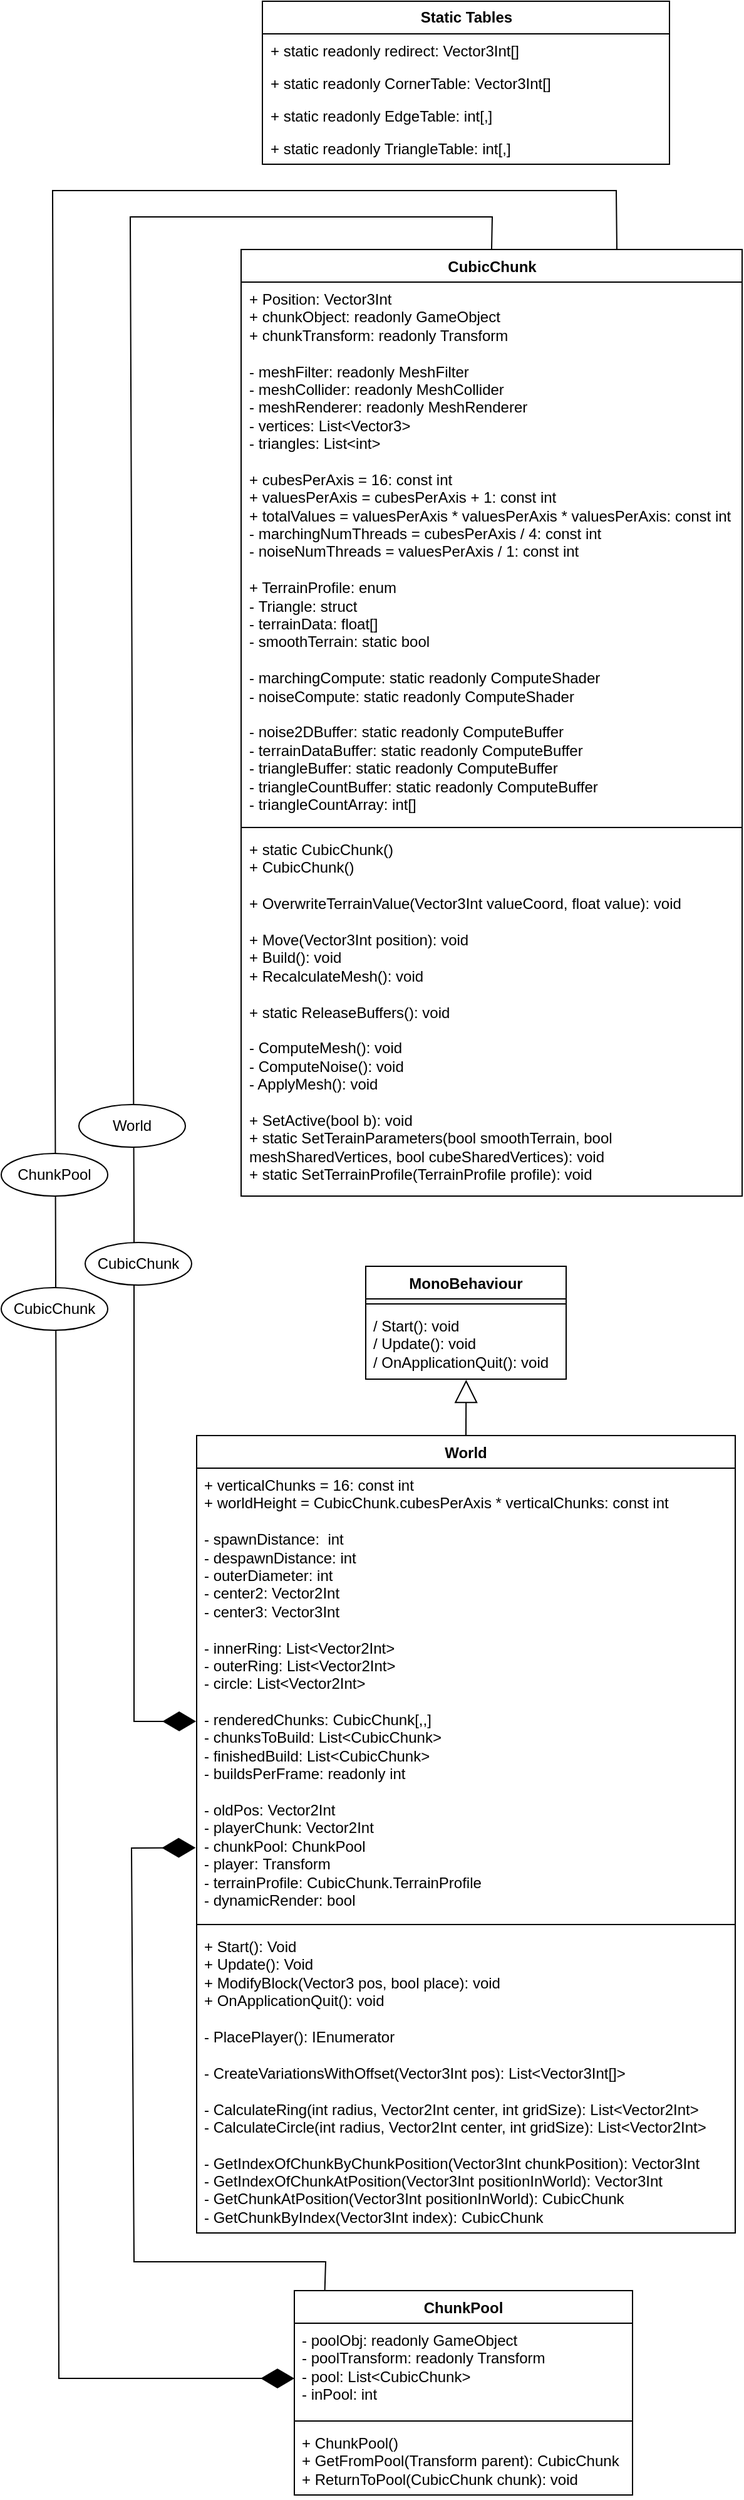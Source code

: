 <mxfile version="24.7.8">
  <diagram name="Page-1" id="7AZ2iGGMSTfgzpmB2fW4">
    <mxGraphModel dx="3585" dy="3282" grid="0" gridSize="10" guides="1" tooltips="1" connect="1" arrows="1" fold="1" page="1" pageScale="1" pageWidth="827" pageHeight="1169" math="0" shadow="0">
      <root>
        <mxCell id="0" />
        <mxCell id="1" parent="0" />
        <mxCell id="fkbyZMpydI6FCDIi1KVa-1" value="MonoBehaviour" style="swimlane;fontStyle=1;align=center;verticalAlign=top;childLayout=stackLayout;horizontal=1;startSize=26;horizontalStack=0;resizeParent=1;resizeParentMax=0;resizeLast=0;collapsible=1;marginBottom=0;whiteSpace=wrap;html=1;fontSize=12;" parent="1" vertex="1">
          <mxGeometry x="520" y="43" width="160" height="90" as="geometry" />
        </mxCell>
        <mxCell id="fkbyZMpydI6FCDIi1KVa-3" value="" style="line;strokeWidth=1;fillColor=none;align=left;verticalAlign=middle;spacingTop=-1;spacingLeft=3;spacingRight=3;rotatable=0;labelPosition=right;points=[];portConstraint=eastwest;strokeColor=inherit;fontSize=12;" parent="fkbyZMpydI6FCDIi1KVa-1" vertex="1">
          <mxGeometry y="26" width="160" height="8" as="geometry" />
        </mxCell>
        <mxCell id="fkbyZMpydI6FCDIi1KVa-4" value="/ Start(): void&lt;div style=&quot;font-size: 12px;&quot;&gt;/ Update(): void&lt;br style=&quot;font-size: 12px;&quot;&gt;&lt;/div&gt;&lt;div style=&quot;font-size: 12px;&quot;&gt;/&amp;nbsp;OnApplicationQuit(): void&lt;/div&gt;" style="text;strokeColor=none;fillColor=none;align=left;verticalAlign=top;spacingLeft=4;spacingRight=4;overflow=hidden;rotatable=0;points=[[0,0.5],[1,0.5]];portConstraint=eastwest;whiteSpace=wrap;html=1;fontSize=12;" parent="fkbyZMpydI6FCDIi1KVa-1" vertex="1">
          <mxGeometry y="34" width="160" height="56" as="geometry" />
        </mxCell>
        <mxCell id="fkbyZMpydI6FCDIi1KVa-8" value="" style="endArrow=block;endSize=16;endFill=0;html=1;rounded=0;exitX=0.5;exitY=0;exitDx=0;exitDy=0;entryX=0.501;entryY=1.009;entryDx=0;entryDy=0;entryPerimeter=0;fontSize=12;" parent="1" source="fkbyZMpydI6FCDIi1KVa-9" target="fkbyZMpydI6FCDIi1KVa-4" edge="1">
          <mxGeometry width="160" relative="1" as="geometry">
            <mxPoint x="328" y="187" as="sourcePoint" />
            <mxPoint x="478" y="157" as="targetPoint" />
          </mxGeometry>
        </mxCell>
        <mxCell id="fkbyZMpydI6FCDIi1KVa-9" value="World" style="swimlane;fontStyle=1;align=center;verticalAlign=top;childLayout=stackLayout;horizontal=1;startSize=26;horizontalStack=0;resizeParent=1;resizeParentMax=0;resizeLast=0;collapsible=1;marginBottom=0;whiteSpace=wrap;html=1;fontSize=12;" parent="1" vertex="1">
          <mxGeometry x="385" y="178" width="430" height="636" as="geometry" />
        </mxCell>
        <mxCell id="fkbyZMpydI6FCDIi1KVa-10" value="&lt;div style=&quot;font-size: 12px;&quot;&gt;+ verticalChunks = 16:&amp;nbsp;&lt;span style=&quot;background-color: initial; font-size: 12px;&quot;&gt;const int&lt;/span&gt;&lt;/div&gt;&lt;div style=&quot;font-size: 12px;&quot;&gt;+ worldHeight = CubicChunk.cubesPerAxis * verticalChunks:&amp;nbsp;&lt;span style=&quot;background-color: initial; font-size: 12px;&quot;&gt;const int&lt;/span&gt;&lt;/div&gt;&lt;div style=&quot;font-size: 12px;&quot;&gt;&lt;span style=&quot;background-color: initial; font-size: 12px;&quot;&gt;&lt;br style=&quot;font-size: 12px;&quot;&gt;&lt;/span&gt;&lt;/div&gt;&lt;div style=&quot;font-size: 12px;&quot;&gt;&lt;span style=&quot;background-color: initial; font-size: 12px;&quot;&gt;- spawnDistance:&amp;nbsp;&lt;/span&gt;&lt;span style=&quot;background-color: initial; font-size: 12px;&quot;&gt;&amp;nbsp;&lt;/span&gt;&lt;span style=&quot;background-color: initial; font-size: 12px;&quot;&gt;int&lt;/span&gt;&lt;/div&gt;&lt;div style=&quot;font-size: 12px;&quot;&gt;&lt;span style=&quot;background-color: initial; font-size: 12px;&quot;&gt;&lt;div style=&quot;font-size: 12px;&quot;&gt;- despawnDistance: int&lt;/div&gt;&lt;div style=&quot;font-size: 12px;&quot;&gt;- outerDiameter: int&lt;/div&gt;&lt;div style=&quot;font-size: 12px;&quot;&gt;- center2: Vector2Int&lt;/div&gt;&lt;div style=&quot;font-size: 12px;&quot;&gt;- center3: Vector3Int&lt;/div&gt;&lt;div style=&quot;font-size: 12px;&quot;&gt;&lt;br style=&quot;font-size: 12px;&quot;&gt;&lt;/div&gt;&lt;div style=&quot;font-size: 12px;&quot;&gt;- innerRing:&amp;nbsp;&lt;span style=&quot;background-color: initial; font-size: 12px;&quot;&gt;List&amp;lt;Vector2Int&amp;gt;&lt;/span&gt;&lt;/div&gt;&lt;/span&gt;&lt;span style=&quot;background-color: initial; font-size: 12px;&quot;&gt;&lt;div style=&quot;font-size: 12px;&quot;&gt;- outerRing:&amp;nbsp;&lt;span style=&quot;background-color: initial; font-size: 12px;&quot;&gt;List&amp;lt;Vector2Int&amp;gt;&lt;/span&gt;&lt;/div&gt;&lt;/span&gt;&lt;span style=&quot;background-color: initial; font-size: 12px;&quot;&gt;&lt;div style=&quot;font-size: 12px;&quot;&gt;- circle:&amp;nbsp;&lt;span style=&quot;background-color: initial; font-size: 12px;&quot;&gt;List&amp;lt;Vector2Int&amp;gt;&lt;/span&gt;&lt;/div&gt;&lt;/span&gt;&lt;span style=&quot;background-color: initial; font-size: 12px;&quot;&gt;&lt;div style=&quot;font-size: 12px;&quot;&gt;&lt;br style=&quot;font-size: 12px;&quot;&gt;&lt;/div&gt;&lt;div style=&quot;font-size: 12px;&quot;&gt;- renderedChunks:&amp;nbsp;&lt;span style=&quot;background-color: initial; font-size: 12px;&quot;&gt;CubicChunk[,,]&lt;/span&gt;&lt;/div&gt;&lt;/span&gt;&lt;span style=&quot;background-color: initial; font-size: 12px;&quot;&gt;&lt;div style=&quot;font-size: 12px;&quot;&gt;- chunksToBuild:&amp;nbsp;&lt;span style=&quot;background-color: initial; font-size: 12px;&quot;&gt;List&amp;lt;CubicChunk&amp;gt;&lt;/span&gt;&lt;/div&gt;&lt;/span&gt;&lt;span style=&quot;background-color: initial; font-size: 12px;&quot;&gt;&lt;div style=&quot;font-size: 12px;&quot;&gt;- finishedBuild:&amp;nbsp;&lt;span style=&quot;background-color: initial; font-size: 12px;&quot;&gt;List&amp;lt;CubicChunk&amp;gt;&lt;/span&gt;&lt;/div&gt;&lt;/span&gt;&lt;span style=&quot;background-color: initial; font-size: 12px;&quot;&gt;&lt;div style=&quot;font-size: 12px;&quot;&gt;- buildsPerFrame:&amp;nbsp;&lt;span style=&quot;background-color: initial; font-size: 12px;&quot;&gt;readonly int&lt;/span&gt;&lt;/div&gt;&lt;div style=&quot;font-size: 12px;&quot;&gt;&lt;span style=&quot;background-color: initial; font-size: 12px;&quot;&gt;&lt;br&gt;&lt;/span&gt;&lt;/div&gt;&lt;/span&gt;&lt;span style=&quot;background-color: initial; font-size: 12px;&quot;&gt;&lt;div style=&quot;font-size: 12px;&quot;&gt;- oldPos:&amp;nbsp;&lt;span style=&quot;background-color: initial; font-size: 12px;&quot;&gt;Vector2Int&lt;/span&gt;&lt;span style=&quot;background-color: initial; font-size: 12px;&quot;&gt;&amp;nbsp;&lt;/span&gt;&lt;/div&gt;&lt;/span&gt;&lt;span style=&quot;background-color: initial; font-size: 12px;&quot;&gt;&lt;div style=&quot;font-size: 12px;&quot;&gt;- playerChunk:&amp;nbsp;&lt;span style=&quot;background-color: initial; font-size: 12px;&quot;&gt;Vector2Int&lt;/span&gt;&lt;span style=&quot;background-color: initial; font-size: 12px;&quot;&gt;&amp;nbsp;&lt;/span&gt;&lt;/div&gt;&lt;/span&gt;&lt;span style=&quot;background-color: initial; font-size: 12px;&quot;&gt;&lt;div style=&quot;font-size: 12px;&quot;&gt;- chunkPool:&amp;nbsp;&lt;span style=&quot;background-color: initial; font-size: 12px;&quot;&gt;ChunkPool&lt;/span&gt;&lt;span style=&quot;background-color: initial; font-size: 12px;&quot;&gt;&amp;nbsp;&lt;/span&gt;&lt;/div&gt;&lt;/span&gt;&lt;span style=&quot;background-color: initial; font-size: 12px;&quot;&gt;&lt;div style=&quot;font-size: 12px;&quot;&gt;&lt;span style=&quot;background-color: initial; font-size: 12px;&quot;&gt;- player:&amp;nbsp;&lt;/span&gt;&lt;span style=&quot;background-color: initial; font-size: 12px;&quot;&gt;Transform&lt;/span&gt;&lt;span style=&quot;background-color: initial; font-size: 12px;&quot;&gt;&amp;nbsp;&lt;/span&gt;&lt;/div&gt;&lt;/span&gt;&lt;span style=&quot;background-color: initial; font-size: 12px;&quot;&gt;&lt;div style=&quot;font-size: 12px;&quot;&gt;&lt;span style=&quot;background-color: initial; font-size: 12px;&quot;&gt;- terrainProfile:&amp;nbsp;&lt;/span&gt;&lt;span style=&quot;background-color: initial; font-size: 12px;&quot;&gt;CubicChunk.TerrainProfile&lt;/span&gt;&lt;/div&gt;&lt;/span&gt;&lt;span style=&quot;background-color: initial; font-size: 12px;&quot;&gt;&lt;div style=&quot;font-size: 12px;&quot;&gt;- dynamicRender:&amp;nbsp;&lt;span style=&quot;background-color: initial; font-size: 12px;&quot;&gt;bool&lt;/span&gt;&lt;span style=&quot;background-color: initial; font-size: 12px;&quot;&gt;&amp;nbsp;&lt;/span&gt;&lt;/div&gt;&lt;/span&gt;&lt;/div&gt;" style="text;strokeColor=none;fillColor=none;align=left;verticalAlign=top;spacingLeft=4;spacingRight=4;overflow=hidden;rotatable=0;points=[[0,0.5],[1,0.5]];portConstraint=eastwest;whiteSpace=wrap;html=1;fontSize=12;" parent="fkbyZMpydI6FCDIi1KVa-9" vertex="1">
          <mxGeometry y="26" width="430" height="360" as="geometry" />
        </mxCell>
        <mxCell id="fkbyZMpydI6FCDIi1KVa-11" value="" style="line;strokeWidth=1;fillColor=none;align=left;verticalAlign=middle;spacingTop=-1;spacingLeft=3;spacingRight=3;rotatable=0;labelPosition=right;points=[];portConstraint=eastwest;strokeColor=inherit;fontSize=12;" parent="fkbyZMpydI6FCDIi1KVa-9" vertex="1">
          <mxGeometry y="386" width="430" height="8" as="geometry" />
        </mxCell>
        <mxCell id="fkbyZMpydI6FCDIi1KVa-12" value="+ Start(): Void&lt;div style=&quot;font-size: 12px;&quot;&gt;+&amp;nbsp;&lt;span style=&quot;background-color: initial; font-size: 12px;&quot;&gt;Update(): Void&lt;/span&gt;&lt;/div&gt;&lt;div style=&quot;font-size: 12px;&quot;&gt;&lt;span style=&quot;background-color: initial; font-size: 12px;&quot;&gt;+ ModifyBlock(&lt;/span&gt;&lt;span style=&quot;background-color: initial; font-size: 12px;&quot;&gt;Vector3 pos, bool place&lt;/span&gt;&lt;span style=&quot;background-color: initial; font-size: 12px;&quot;&gt;):&amp;nbsp;&lt;/span&gt;&lt;span style=&quot;background-color: initial; font-size: 12px;&quot;&gt;void&lt;/span&gt;&lt;span style=&quot;background-color: initial; font-size: 12px;&quot;&gt;&amp;nbsp;&lt;/span&gt;&lt;/div&gt;&lt;div style=&quot;font-size: 12px;&quot;&gt;&lt;span style=&quot;background-color: initial; font-size: 12px;&quot;&gt;+&amp;nbsp;&lt;/span&gt;&lt;span style=&quot;background-color: initial; font-size: 12px;&quot;&gt;OnApplicationQuit(): void&lt;/span&gt;&lt;/div&gt;&lt;div style=&quot;font-size: 12px;&quot;&gt;&lt;span style=&quot;background-color: initial; font-size: 12px;&quot;&gt;&lt;br style=&quot;font-size: 12px;&quot;&gt;&lt;/span&gt;&lt;/div&gt;&lt;div style=&quot;font-size: 12px;&quot;&gt;&lt;span style=&quot;background-color: initial; font-size: 12px;&quot;&gt;-&amp;nbsp;&lt;/span&gt;&lt;span style=&quot;background-color: initial; font-size: 12px;&quot;&gt;PlacePlayer():&amp;nbsp;&lt;/span&gt;&lt;span style=&quot;background-color: initial; font-size: 12px;&quot;&gt;IEnumerator&lt;/span&gt;&lt;/div&gt;&lt;div style=&quot;font-size: 12px;&quot;&gt;&lt;span style=&quot;background-color: initial; font-size: 12px;&quot;&gt;&lt;br style=&quot;font-size: 12px;&quot;&gt;&lt;/span&gt;&lt;/div&gt;&lt;div style=&quot;font-size: 12px;&quot;&gt;&lt;span style=&quot;background-color: initial; font-size: 12px;&quot;&gt;-&lt;/span&gt;&lt;span style=&quot;background-color: initial; font-size: 12px;&quot;&gt;&amp;nbsp;CreateVariationsWithOffset(Vector3Int pos):&amp;nbsp;&lt;/span&gt;&lt;span style=&quot;background-color: initial; font-size: 12px;&quot;&gt;List&amp;lt;Vector3Int[]&amp;gt;&lt;/span&gt;&lt;/div&gt;&lt;div style=&quot;font-size: 12px;&quot;&gt;&lt;span style=&quot;background-color: initial; font-size: 12px;&quot;&gt;&lt;br style=&quot;font-size: 12px;&quot;&gt;&lt;/span&gt;&lt;/div&gt;&lt;div style=&quot;font-size: 12px;&quot;&gt;&lt;span style=&quot;background-color: initial; font-size: 12px;&quot;&gt;-&lt;/span&gt;&lt;span style=&quot;background-color: initial; font-size: 12px;&quot;&gt;&amp;nbsp;CalculateRing(int radius, Vector2Int center, int gridSize):&amp;nbsp;&lt;/span&gt;&lt;span style=&quot;background-color: initial; font-size: 12px;&quot;&gt;List&amp;lt;Vector2Int&amp;gt;&lt;/span&gt;&lt;/div&gt;&lt;div style=&quot;font-size: 12px;&quot;&gt;&lt;span style=&quot;background-color: initial; font-size: 12px;&quot;&gt;-&lt;/span&gt;&lt;span style=&quot;background-color: initial; font-size: 12px;&quot;&gt;&amp;nbsp;CalculateCircle(int radius, Vector2Int center, int gridSize):&amp;nbsp;&lt;/span&gt;&lt;span style=&quot;background-color: initial; font-size: 12px;&quot;&gt;List&amp;lt;Vector2Int&amp;gt;&lt;/span&gt;&lt;/div&gt;&lt;div style=&quot;font-size: 12px;&quot;&gt;&lt;span style=&quot;background-color: initial; font-size: 12px;&quot;&gt;&lt;br style=&quot;font-size: 12px;&quot;&gt;&lt;/span&gt;&lt;/div&gt;&lt;div style=&quot;font-size: 12px;&quot;&gt;&lt;span style=&quot;background-color: initial; font-size: 12px;&quot;&gt;-&lt;/span&gt;&lt;span style=&quot;background-color: initial; font-size: 12px;&quot;&gt;&amp;nbsp;GetIndexOfChunkByChunkPosition(Vector3Int chunkPosition):&amp;nbsp;&lt;/span&gt;&lt;span style=&quot;background-color: initial; font-size: 12px;&quot;&gt;Vector3Int&lt;/span&gt;&lt;/div&gt;&lt;div style=&quot;font-size: 12px;&quot;&gt;- GetIndexOfChunkAtPosition(Vector3Int positionInWorld):&amp;nbsp;&lt;span style=&quot;background-color: initial; font-size: 12px;&quot;&gt;Vector3Int&lt;/span&gt;&lt;/div&gt;&lt;div style=&quot;font-size: 12px;&quot;&gt;- GetChunkAtPosition(Vector3Int positionInWorld):&amp;nbsp;&lt;span style=&quot;background-color: initial; font-size: 12px;&quot;&gt;CubicChunk&lt;/span&gt;&lt;/div&gt;&lt;div style=&quot;font-size: 12px;&quot;&gt;- GetChunkByIndex(Vector3Int index):&amp;nbsp;&lt;span style=&quot;background-color: initial; font-size: 12px;&quot;&gt;CubicChunk&lt;/span&gt;&lt;/div&gt;&lt;div style=&quot;font-size: 12px;&quot;&gt;&lt;br style=&quot;font-size: 12px;&quot;&gt;&lt;/div&gt;&lt;div style=&quot;font-size: 12px;&quot;&gt;&lt;br style=&quot;font-size: 12px;&quot;&gt;&lt;/div&gt;" style="text;strokeColor=none;fillColor=none;align=left;verticalAlign=top;spacingLeft=4;spacingRight=4;overflow=hidden;rotatable=0;points=[[0,0.5],[1,0.5]];portConstraint=eastwest;whiteSpace=wrap;html=1;fontSize=12;" parent="fkbyZMpydI6FCDIi1KVa-9" vertex="1">
          <mxGeometry y="394" width="430" height="242" as="geometry" />
        </mxCell>
        <mxCell id="fkbyZMpydI6FCDIi1KVa-13" value="CubicChunk" style="swimlane;fontStyle=1;align=center;verticalAlign=top;childLayout=stackLayout;horizontal=1;startSize=26;horizontalStack=0;resizeParent=1;resizeParentMax=0;resizeLast=0;collapsible=1;marginBottom=0;whiteSpace=wrap;html=1;fontSize=12;" parent="1" vertex="1">
          <mxGeometry x="420.5" y="-768" width="400" height="755" as="geometry" />
        </mxCell>
        <mxCell id="fkbyZMpydI6FCDIi1KVa-14" value="&lt;div style=&quot;font-size: 12px;&quot;&gt;&lt;span style=&quot;background-color: initial; font-size: 12px;&quot;&gt;+ Position:&amp;nbsp;&lt;/span&gt;&lt;span style=&quot;background-color: initial; font-size: 12px;&quot;&gt;Vector3Int&lt;/span&gt;&lt;span style=&quot;background-color: initial; font-size: 12px;&quot;&gt;&amp;nbsp;&lt;/span&gt;&lt;br style=&quot;font-size: 12px;&quot;&gt;&lt;/div&gt;&lt;div style=&quot;font-size: 12px;&quot;&gt;+ chunkObject:&amp;nbsp;&lt;span style=&quot;background-color: initial; font-size: 12px;&quot;&gt;readonly GameObject&lt;/span&gt;&lt;/div&gt;&lt;div style=&quot;font-size: 12px;&quot;&gt;+ chunkTransform:&amp;nbsp;&lt;span style=&quot;background-color: initial; font-size: 12px;&quot;&gt;readonly Transform&lt;/span&gt;&lt;/div&gt;&lt;div style=&quot;font-size: 12px;&quot;&gt;&lt;br style=&quot;font-size: 12px;&quot;&gt;&lt;/div&gt;&lt;div style=&quot;font-size: 12px;&quot;&gt;- meshFilter:&amp;nbsp;&lt;span style=&quot;background-color: initial; font-size: 12px;&quot;&gt;readonly&lt;/span&gt;&lt;span style=&quot;background-color: initial; font-size: 12px;&quot;&gt;&amp;nbsp;&lt;/span&gt;&lt;span style=&quot;background-color: initial; font-size: 12px;&quot;&gt;MeshFilter&lt;/span&gt;&lt;/div&gt;&lt;div style=&quot;font-size: 12px;&quot;&gt;- meshCollider:&amp;nbsp;&lt;span style=&quot;background-color: initial; font-size: 12px;&quot;&gt;readonly&lt;/span&gt;&lt;span style=&quot;background-color: initial; font-size: 12px;&quot;&gt;&amp;nbsp;&lt;/span&gt;&lt;span style=&quot;background-color: initial; font-size: 12px;&quot;&gt;MeshCollider&lt;/span&gt;&lt;span style=&quot;background-color: initial; font-size: 12px;&quot;&gt;&amp;nbsp;&lt;/span&gt;&lt;/div&gt;&lt;div style=&quot;font-size: 12px;&quot;&gt;- meshRenderer:&amp;nbsp;&lt;span style=&quot;background-color: initial; font-size: 12px;&quot;&gt;readonly&lt;/span&gt;&lt;span style=&quot;background-color: initial; font-size: 12px;&quot;&gt;&amp;nbsp;&lt;/span&gt;&lt;span style=&quot;background-color: initial; font-size: 12px;&quot;&gt;MeshRenderer&lt;/span&gt;&lt;span style=&quot;background-color: initial; font-size: 12px;&quot;&gt;&amp;nbsp;&lt;/span&gt;&lt;/div&gt;&lt;div style=&quot;font-size: 12px;&quot;&gt;- vertices:&amp;nbsp;List&amp;lt;Vector3&amp;gt;&lt;/div&gt;&lt;div style=&quot;font-size: 12px;&quot;&gt;- triangles:&amp;nbsp;&lt;span style=&quot;background-color: initial; font-size: 12px;&quot;&gt;List&amp;lt;int&amp;gt;&lt;/span&gt;&lt;span style=&quot;background-color: initial; font-size: 12px;&quot;&gt;&amp;nbsp;&lt;/span&gt;&lt;/div&gt;&lt;div style=&quot;font-size: 12px;&quot;&gt;&lt;br style=&quot;font-size: 12px;&quot;&gt;&lt;/div&gt;&lt;div style=&quot;font-size: 12px;&quot;&gt;+ cubesPerAxis = 16:&amp;nbsp;&lt;span style=&quot;background-color: initial; font-size: 12px;&quot;&gt;const int&lt;/span&gt;&lt;/div&gt;&lt;div style=&quot;font-size: 12px;&quot;&gt;+ valuesPerAxis = cubesPerAxis + 1:&amp;nbsp;&lt;span style=&quot;background-color: initial; font-size: 12px;&quot;&gt;const int&lt;/span&gt;&lt;/div&gt;&lt;div style=&quot;font-size: 12px;&quot;&gt;+ totalValues = valuesPerAxis * valuesPerAxis * valuesPerAxis:&amp;nbsp;&lt;span style=&quot;background-color: initial; font-size: 12px;&quot;&gt;const int&lt;/span&gt;&lt;/div&gt;&lt;div style=&quot;font-size: 12px;&quot;&gt;&lt;span style=&quot;background-color: initial; font-size: 12px;&quot;&gt;- marchingNumThreads = cubesPerAxis / 4:&amp;nbsp;&lt;/span&gt;&lt;span style=&quot;background-color: initial; font-size: 12px;&quot;&gt;const int&lt;/span&gt;&lt;span style=&quot;background-color: initial; font-size: 12px;&quot;&gt;&amp;nbsp;&lt;/span&gt;&lt;br style=&quot;font-size: 12px;&quot;&gt;&lt;/div&gt;&lt;div style=&quot;font-size: 12px;&quot;&gt;- noiseNumThreads = valuesPerAxis / 1:&amp;nbsp;&lt;span style=&quot;background-color: initial; font-size: 12px;&quot;&gt;const int&lt;/span&gt;&lt;span style=&quot;background-color: initial; font-size: 12px;&quot;&gt;&amp;nbsp;&lt;/span&gt;&lt;/div&gt;&lt;div style=&quot;font-size: 12px;&quot;&gt;&lt;span style=&quot;background-color: initial; font-size: 12px;&quot;&gt;&lt;br style=&quot;font-size: 12px;&quot;&gt;&lt;/span&gt;&lt;/div&gt;&lt;div style=&quot;font-size: 12px;&quot;&gt;&lt;span style=&quot;background-color: initial; font-size: 12px;&quot;&gt;+ TerrainProfile:&amp;nbsp;&lt;/span&gt;&lt;span style=&quot;background-color: initial; font-size: 12px;&quot;&gt;enum&lt;/span&gt;&lt;span style=&quot;background-color: initial; font-size: 12px;&quot;&gt;&amp;nbsp;&lt;/span&gt;&lt;span style=&quot;background-color: initial; font-size: 12px;&quot;&gt;&lt;br style=&quot;font-size: 12px;&quot;&gt;&lt;/span&gt;&lt;/div&gt;&lt;div style=&quot;font-size: 12px;&quot;&gt;&lt;span style=&quot;background-color: initial; font-size: 12px;&quot;&gt;-&amp;nbsp;&lt;/span&gt;&lt;span style=&quot;background-color: initial; font-size: 12px;&quot;&gt;Triangle: struct&lt;/span&gt;&lt;br style=&quot;font-size: 12px;&quot;&gt;&lt;/div&gt;&lt;div style=&quot;font-size: 12px;&quot;&gt;- terrainData:&amp;nbsp;&lt;span style=&quot;background-color: initial;&quot;&gt;float[]&lt;/span&gt;&lt;span style=&quot;background-color: initial; font-size: 12px;&quot;&gt;&lt;br&gt;&lt;/span&gt;&lt;/div&gt;&lt;div style=&quot;font-size: 12px;&quot;&gt;- smoothTerrain:&amp;nbsp;&lt;span style=&quot;background-color: initial;&quot;&gt;static bool&lt;/span&gt;&lt;span style=&quot;background-color: initial; font-size: 12px;&quot;&gt;&lt;br style=&quot;font-size: 12px;&quot;&gt;&lt;/span&gt;&lt;/div&gt;&lt;div style=&quot;font-size: 12px;&quot;&gt;&lt;span style=&quot;background-color: initial;&quot;&gt;&lt;br&gt;&lt;/span&gt;&lt;/div&gt;&lt;div style=&quot;font-size: 12px;&quot;&gt;&lt;span style=&quot;background-color: initial; font-size: 12px;&quot;&gt;&lt;div style=&quot;font-size: 12px;&quot;&gt;- marchingCompute: static readonly ComputeShader&lt;/div&gt;&lt;div style=&quot;font-size: 12px;&quot;&gt;- noiseCompute: static readonly ComputeShader&lt;/div&gt;&lt;div style=&quot;font-size: 12px;&quot;&gt;&lt;br style=&quot;font-size: 12px;&quot;&gt;&lt;/div&gt;&lt;div style=&quot;font-size: 12px;&quot;&gt;- noise2DBuffer: static readonly ComputeBuffer&lt;/div&gt;&lt;div style=&quot;font-size: 12px;&quot;&gt;- terrainDataBuffer: static readonly ComputeBuffer&lt;/div&gt;&lt;div style=&quot;font-size: 12px;&quot;&gt;- triangleBuffer: static readonly ComputeBuffer&lt;/div&gt;&lt;div style=&quot;font-size: 12px;&quot;&gt;- triangleCountBuffer: static readonly ComputeBuffer&lt;/div&gt;&lt;div style=&quot;font-size: 12px;&quot;&gt;- triangleCountArray: int[]&lt;/div&gt;&lt;/span&gt;&lt;/div&gt;" style="text;strokeColor=none;fillColor=none;align=left;verticalAlign=top;spacingLeft=4;spacingRight=4;overflow=hidden;rotatable=0;points=[[0,0.5],[1,0.5]];portConstraint=eastwest;whiteSpace=wrap;html=1;fontSize=12;" parent="fkbyZMpydI6FCDIi1KVa-13" vertex="1">
          <mxGeometry y="26" width="400" height="431" as="geometry" />
        </mxCell>
        <mxCell id="fkbyZMpydI6FCDIi1KVa-15" value="" style="line;strokeWidth=1;fillColor=none;align=left;verticalAlign=middle;spacingTop=-1;spacingLeft=3;spacingRight=3;rotatable=0;labelPosition=right;points=[];portConstraint=eastwest;strokeColor=inherit;fontSize=12;" parent="fkbyZMpydI6FCDIi1KVa-13" vertex="1">
          <mxGeometry y="457" width="400" height="8" as="geometry" />
        </mxCell>
        <mxCell id="fkbyZMpydI6FCDIi1KVa-16" value="&lt;div style=&quot;font-size: 12px;&quot;&gt;+ static CubicChunk()&lt;/div&gt;&lt;div style=&quot;font-size: 12px;&quot;&gt;+ CubicChunk()&lt;/div&gt;&lt;div style=&quot;font-size: 12px;&quot;&gt;&lt;br style=&quot;font-size: 12px;&quot;&gt;&lt;/div&gt;&lt;div style=&quot;font-size: 12px;&quot;&gt;+ OverwriteTerrainValue(Vector3Int valueCoord, float value): void&amp;nbsp;&lt;/div&gt;&lt;div style=&quot;font-size: 12px;&quot;&gt;&lt;br&gt;&lt;/div&gt;&lt;div style=&quot;font-size: 12px;&quot;&gt;+ Move(Vector3Int position): void&lt;/div&gt;&lt;div style=&quot;font-size: 12px;&quot;&gt;+ Build(): void&lt;/div&gt;&lt;div style=&quot;font-size: 12px;&quot;&gt;+ RecalculateMesh(): void&lt;/div&gt;&lt;div style=&quot;font-size: 12px;&quot;&gt;&lt;br style=&quot;font-size: 12px;&quot;&gt;&lt;/div&gt;&lt;div style=&quot;font-size: 12px;&quot;&gt;&lt;div style=&quot;font-size: 12px;&quot;&gt;+ static ReleaseBuffers(): void&lt;/div&gt;&lt;div style=&quot;font-size: 12px;&quot;&gt;&lt;br style=&quot;font-size: 12px;&quot;&gt;&lt;/div&gt;&lt;div style=&quot;font-size: 12px;&quot;&gt;- ComputeMesh(): void&lt;/div&gt;&lt;div style=&quot;font-size: 12px;&quot;&gt;- ComputeNoise(): void&amp;nbsp;&lt;/div&gt;&lt;/div&gt;&lt;div style=&quot;font-size: 12px;&quot;&gt;- ApplyMesh(): void&lt;/div&gt;&lt;div style=&quot;font-size: 12px;&quot;&gt;&lt;br style=&quot;font-size: 12px;&quot;&gt;&lt;/div&gt;&lt;div style=&quot;font-size: 12px;&quot;&gt;+ SetActive(bool b): void&lt;/div&gt;&lt;div style=&quot;font-size: 12px;&quot;&gt;+ static SetTerainParameters(bool smoothTerrain, bool meshSharedVertices, bool cubeSharedVertices): void&amp;nbsp;&lt;/div&gt;&lt;div style=&quot;font-size: 12px;&quot;&gt;+ static SetTerrainProfile(TerrainProfile profile): void&amp;nbsp;&lt;/div&gt;" style="text;strokeColor=none;fillColor=none;align=left;verticalAlign=top;spacingLeft=4;spacingRight=4;overflow=hidden;rotatable=0;points=[[0,0.5],[1,0.5]];portConstraint=eastwest;whiteSpace=wrap;html=1;fontSize=12;" parent="fkbyZMpydI6FCDIi1KVa-13" vertex="1">
          <mxGeometry y="465" width="400" height="290" as="geometry" />
        </mxCell>
        <mxCell id="fkbyZMpydI6FCDIi1KVa-19" value="" style="endArrow=diamondThin;endFill=1;endSize=24;html=1;rounded=0;exitX=0.5;exitY=0;exitDx=0;exitDy=0;fontSize=12;entryX=-0.001;entryY=0.561;entryDx=0;entryDy=0;entryPerimeter=0;" parent="1" source="fkbyZMpydI6FCDIi1KVa-13" target="fkbyZMpydI6FCDIi1KVa-10" edge="1">
          <mxGeometry width="160" relative="1" as="geometry">
            <mxPoint x="28" y="417" as="sourcePoint" />
            <mxPoint x="383" y="406" as="targetPoint" />
            <Array as="points">
              <mxPoint x="621" y="-794" />
              <mxPoint x="332" y="-794" />
              <mxPoint x="335" y="6" />
              <mxPoint x="335" y="406" />
            </Array>
          </mxGeometry>
        </mxCell>
        <mxCell id="fkbyZMpydI6FCDIi1KVa-22" value="ChunkPool" style="swimlane;fontStyle=1;align=center;verticalAlign=top;childLayout=stackLayout;horizontal=1;startSize=26;horizontalStack=0;resizeParent=1;resizeParentMax=0;resizeLast=0;collapsible=1;marginBottom=0;whiteSpace=wrap;html=1;fontSize=12;" parent="1" vertex="1">
          <mxGeometry x="463" y="860" width="270" height="163" as="geometry" />
        </mxCell>
        <mxCell id="fkbyZMpydI6FCDIi1KVa-23" value="&lt;div style=&quot;font-size: 12px;&quot;&gt;- poolObj: readonly GameObject&amp;nbsp;&lt;/div&gt;&lt;div style=&quot;font-size: 12px;&quot;&gt;- poolTransform: readonly Transform&lt;/div&gt;&lt;div style=&quot;font-size: 12px;&quot;&gt;- pool: List&amp;lt;CubicChunk&amp;gt;&lt;/div&gt;&lt;div style=&quot;font-size: 12px;&quot;&gt;- inPool: int&amp;nbsp;&lt;/div&gt;" style="text;strokeColor=none;fillColor=none;align=left;verticalAlign=top;spacingLeft=4;spacingRight=4;overflow=hidden;rotatable=0;points=[[0,0.5],[1,0.5]];portConstraint=eastwest;whiteSpace=wrap;html=1;fontSize=12;" parent="fkbyZMpydI6FCDIi1KVa-22" vertex="1">
          <mxGeometry y="26" width="270" height="74" as="geometry" />
        </mxCell>
        <mxCell id="fkbyZMpydI6FCDIi1KVa-24" value="" style="line;strokeWidth=1;fillColor=none;align=left;verticalAlign=middle;spacingTop=-1;spacingLeft=3;spacingRight=3;rotatable=0;labelPosition=right;points=[];portConstraint=eastwest;strokeColor=inherit;fontSize=12;" parent="fkbyZMpydI6FCDIi1KVa-22" vertex="1">
          <mxGeometry y="100" width="270" height="8" as="geometry" />
        </mxCell>
        <mxCell id="fkbyZMpydI6FCDIi1KVa-25" value="&lt;div style=&quot;font-size: 12px;&quot;&gt;+ ChunkPool()&lt;/div&gt;&lt;div style=&quot;font-size: 12px;&quot;&gt;+ GetFromPool(Transform parent): CubicChunk&amp;nbsp;&lt;/div&gt;&lt;div style=&quot;font-size: 12px;&quot;&gt;+ ReturnToPool(CubicChunk chunk): void&amp;nbsp;&lt;/div&gt;" style="text;strokeColor=none;fillColor=none;align=left;verticalAlign=top;spacingLeft=4;spacingRight=4;overflow=hidden;rotatable=0;points=[[0,0.5],[1,0.5]];portConstraint=eastwest;whiteSpace=wrap;html=1;fontSize=12;" parent="fkbyZMpydI6FCDIi1KVa-22" vertex="1">
          <mxGeometry y="108" width="270" height="55" as="geometry" />
        </mxCell>
        <mxCell id="fkbyZMpydI6FCDIi1KVa-27" value="" style="endArrow=diamondThin;endFill=1;endSize=24;html=1;rounded=0;entryX=0;entryY=0.595;entryDx=0;entryDy=0;entryPerimeter=0;exitX=0.75;exitY=0;exitDx=0;exitDy=0;fontSize=12;" parent="1" source="fkbyZMpydI6FCDIi1KVa-13" target="fkbyZMpydI6FCDIi1KVa-23" edge="1">
          <mxGeometry width="160" relative="1" as="geometry">
            <mxPoint x="268" y="1087" as="sourcePoint" />
            <mxPoint x="428" y="1087" as="targetPoint" />
            <Array as="points">
              <mxPoint x="720" y="-815" />
              <mxPoint x="270" y="-815" />
              <mxPoint x="275" y="930" />
            </Array>
          </mxGeometry>
        </mxCell>
        <mxCell id="fkbyZMpydI6FCDIi1KVa-28" value="" style="endArrow=diamondThin;endFill=1;endSize=24;html=1;rounded=0;entryX=-0.002;entryY=0.841;entryDx=0;entryDy=0;entryPerimeter=0;exitX=0.09;exitY=0.001;exitDx=0;exitDy=0;exitPerimeter=0;fontSize=12;" parent="1" source="fkbyZMpydI6FCDIi1KVa-22" target="fkbyZMpydI6FCDIi1KVa-10" edge="1">
          <mxGeometry width="160" relative="1" as="geometry">
            <mxPoint x="478" y="927" as="sourcePoint" />
            <mxPoint x="188" y="777" as="targetPoint" />
            <Array as="points">
              <mxPoint x="488" y="837" />
              <mxPoint x="335" y="837" />
              <mxPoint x="333" y="507" />
            </Array>
          </mxGeometry>
        </mxCell>
        <mxCell id="_sql6eok9KkxB-_r3Eai-1" value="&lt;b style=&quot;font-size: 12px;&quot;&gt;Static Tables&lt;/b&gt;" style="swimlane;fontStyle=0;childLayout=stackLayout;horizontal=1;startSize=26;fillColor=none;horizontalStack=0;resizeParent=1;resizeParentMax=0;resizeLast=0;collapsible=1;marginBottom=0;whiteSpace=wrap;html=1;fontSize=12;" parent="1" vertex="1">
          <mxGeometry x="437.5" y="-966" width="325" height="130" as="geometry" />
        </mxCell>
        <mxCell id="_sql6eok9KkxB-_r3Eai-2" value="+ static readonly redirect: Vector3Int[]" style="text;strokeColor=none;fillColor=none;align=left;verticalAlign=top;spacingLeft=4;spacingRight=4;overflow=hidden;rotatable=0;points=[[0,0.5],[1,0.5]];portConstraint=eastwest;whiteSpace=wrap;html=1;fontSize=12;" parent="_sql6eok9KkxB-_r3Eai-1" vertex="1">
          <mxGeometry y="26" width="325" height="26" as="geometry" />
        </mxCell>
        <mxCell id="_sql6eok9KkxB-_r3Eai-3" value="+ static readonly CornerTable: Vector3Int[]" style="text;strokeColor=none;fillColor=none;align=left;verticalAlign=top;spacingLeft=4;spacingRight=4;overflow=hidden;rotatable=0;points=[[0,0.5],[1,0.5]];portConstraint=eastwest;whiteSpace=wrap;html=1;fontSize=12;" parent="_sql6eok9KkxB-_r3Eai-1" vertex="1">
          <mxGeometry y="52" width="325" height="26" as="geometry" />
        </mxCell>
        <mxCell id="_sql6eok9KkxB-_r3Eai-9" value="+ static readonly EdgeTable: int[,]" style="text;strokeColor=none;fillColor=none;align=left;verticalAlign=top;spacingLeft=4;spacingRight=4;overflow=hidden;rotatable=0;points=[[0,0.5],[1,0.5]];portConstraint=eastwest;whiteSpace=wrap;html=1;fontSize=12;" parent="_sql6eok9KkxB-_r3Eai-1" vertex="1">
          <mxGeometry y="78" width="325" height="26" as="geometry" />
        </mxCell>
        <mxCell id="_sql6eok9KkxB-_r3Eai-4" value="+ static readonly TriangleTable: int[,]" style="text;strokeColor=none;fillColor=none;align=left;verticalAlign=top;spacingLeft=4;spacingRight=4;overflow=hidden;rotatable=0;points=[[0,0.5],[1,0.5]];portConstraint=eastwest;whiteSpace=wrap;html=1;fontSize=12;" parent="_sql6eok9KkxB-_r3Eai-1" vertex="1">
          <mxGeometry y="104" width="325" height="26" as="geometry" />
        </mxCell>
        <mxCell id="WMmg7Jow-eIH2hFP4Cew-3" value="ChunkPool" style="ellipse;whiteSpace=wrap;html=1;" vertex="1" parent="1">
          <mxGeometry x="229" y="-47" width="85" height="34" as="geometry" />
        </mxCell>
        <mxCell id="WMmg7Jow-eIH2hFP4Cew-5" value="CubicChunk" style="ellipse;whiteSpace=wrap;html=1;" vertex="1" parent="1">
          <mxGeometry x="296" y="24" width="85" height="34" as="geometry" />
        </mxCell>
        <mxCell id="WMmg7Jow-eIH2hFP4Cew-6" value="World" style="ellipse;whiteSpace=wrap;html=1;" vertex="1" parent="1">
          <mxGeometry x="291" y="-86" width="85" height="34" as="geometry" />
        </mxCell>
        <mxCell id="WMmg7Jow-eIH2hFP4Cew-10" value="CubicChunk" style="ellipse;whiteSpace=wrap;html=1;" vertex="1" parent="1">
          <mxGeometry x="229" y="60" width="85" height="34" as="geometry" />
        </mxCell>
      </root>
    </mxGraphModel>
  </diagram>
</mxfile>
